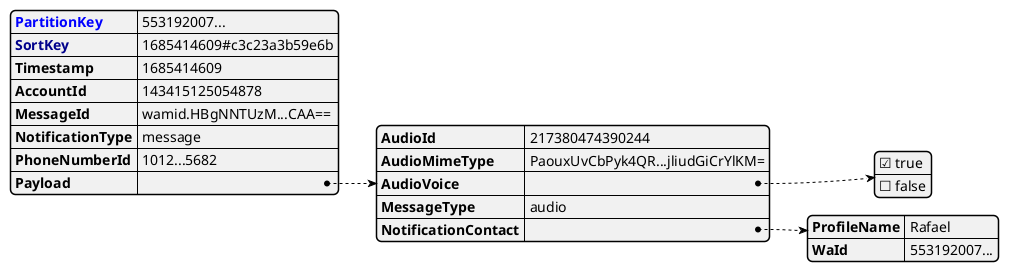 @startjson

{
  "<color:blue>PartitionKey": "553192007...",
  "<color:darkblue>SortKey": "1685414609#c3c23a3b59e6b",
  "Timestamp": 1685414609,
  "AccountId": "143415125054878",
  "MessageId": "wamid.HBgNNTUzM...CAA==",
  "NotificationType": "message",
  "PhoneNumberId": "1012...5682",
  "Payload": {
    "AudioId": "217380474390244",
    "AudioMimeType": "PaouxUvCbPyk4QR...jliudGiCrYlKM=",
    "AudioVoice": [true, false],
    "MessageType": "audio",
    "NotificationContact": {
      "ProfileName": "Rafael",
      "WaId": "553192007..."
    }
  }
}

@endjson
